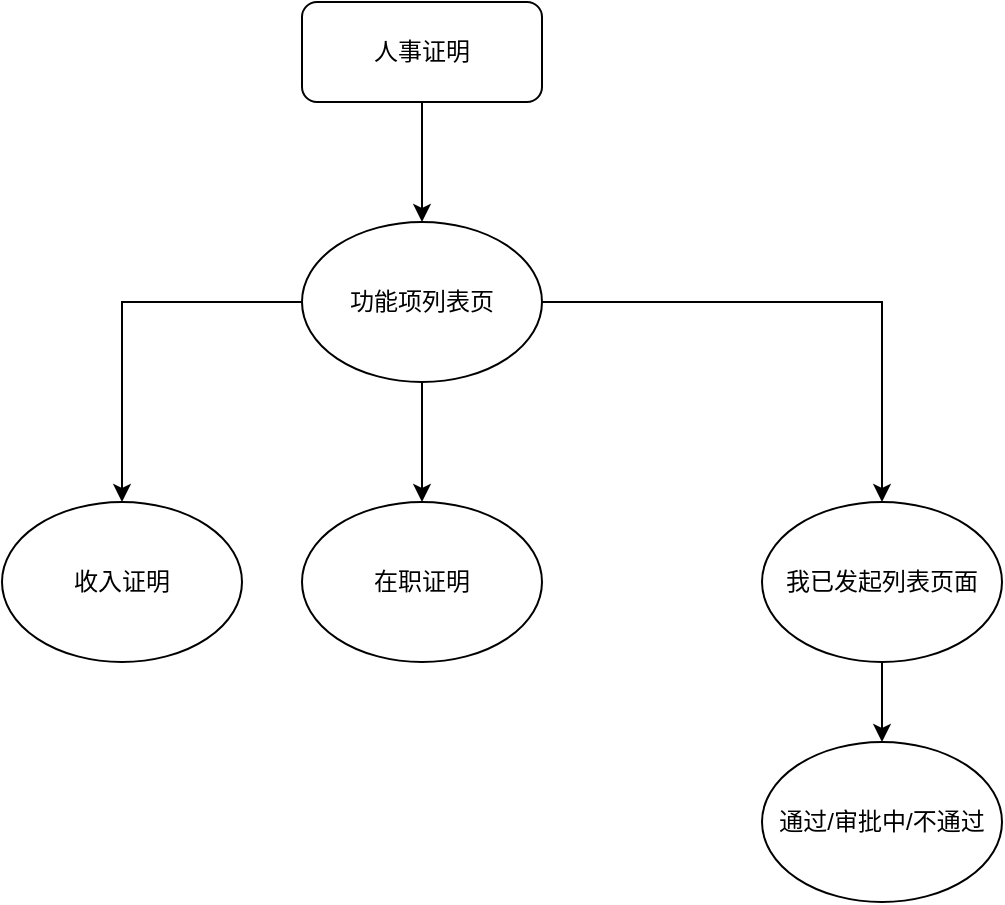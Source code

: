 <mxfile version="17.2.4" type="github">
  <diagram name="Page-1" id="e7e014a7-5840-1c2e-5031-d8a46d1fe8dd">
    <mxGraphModel dx="1088" dy="733" grid="1" gridSize="10" guides="1" tooltips="1" connect="1" arrows="1" fold="1" page="1" pageScale="1" pageWidth="1169" pageHeight="826" background="none" math="0" shadow="0">
      <root>
        <mxCell id="0" />
        <mxCell id="1" parent="0" />
        <mxCell id="6pFDQqj5p-B1MJBygRL2-49" value="" style="edgeStyle=orthogonalEdgeStyle;rounded=0;orthogonalLoop=1;jettySize=auto;html=1;" edge="1" parent="1" source="6pFDQqj5p-B1MJBygRL2-41" target="6pFDQqj5p-B1MJBygRL2-43">
          <mxGeometry relative="1" as="geometry" />
        </mxCell>
        <mxCell id="6pFDQqj5p-B1MJBygRL2-41" value="人事证明" style="rounded=1;whiteSpace=wrap;html=1;" vertex="1" parent="1">
          <mxGeometry x="190" y="190" width="120" height="50" as="geometry" />
        </mxCell>
        <mxCell id="6pFDQqj5p-B1MJBygRL2-42" value="收入证明" style="ellipse;whiteSpace=wrap;html=1;" vertex="1" parent="1">
          <mxGeometry x="40" y="440" width="120" height="80" as="geometry" />
        </mxCell>
        <mxCell id="6pFDQqj5p-B1MJBygRL2-44" style="edgeStyle=orthogonalEdgeStyle;rounded=0;orthogonalLoop=1;jettySize=auto;html=1;entryX=0.5;entryY=0;entryDx=0;entryDy=0;" edge="1" parent="1" source="6pFDQqj5p-B1MJBygRL2-43" target="6pFDQqj5p-B1MJBygRL2-42">
          <mxGeometry relative="1" as="geometry" />
        </mxCell>
        <mxCell id="6pFDQqj5p-B1MJBygRL2-46" style="edgeStyle=orthogonalEdgeStyle;rounded=0;orthogonalLoop=1;jettySize=auto;html=1;entryX=0.5;entryY=0;entryDx=0;entryDy=0;" edge="1" parent="1" source="6pFDQqj5p-B1MJBygRL2-43" target="6pFDQqj5p-B1MJBygRL2-45">
          <mxGeometry relative="1" as="geometry" />
        </mxCell>
        <mxCell id="6pFDQqj5p-B1MJBygRL2-48" style="edgeStyle=orthogonalEdgeStyle;rounded=0;orthogonalLoop=1;jettySize=auto;html=1;entryX=0.5;entryY=0;entryDx=0;entryDy=0;" edge="1" parent="1" source="6pFDQqj5p-B1MJBygRL2-43" target="6pFDQqj5p-B1MJBygRL2-47">
          <mxGeometry relative="1" as="geometry" />
        </mxCell>
        <mxCell id="6pFDQqj5p-B1MJBygRL2-43" value="功能项列表页" style="ellipse;whiteSpace=wrap;html=1;" vertex="1" parent="1">
          <mxGeometry x="190" y="300" width="120" height="80" as="geometry" />
        </mxCell>
        <mxCell id="6pFDQqj5p-B1MJBygRL2-45" value="在职证明" style="ellipse;whiteSpace=wrap;html=1;" vertex="1" parent="1">
          <mxGeometry x="190" y="440" width="120" height="80" as="geometry" />
        </mxCell>
        <mxCell id="6pFDQqj5p-B1MJBygRL2-51" value="" style="edgeStyle=orthogonalEdgeStyle;rounded=0;orthogonalLoop=1;jettySize=auto;html=1;" edge="1" parent="1" source="6pFDQqj5p-B1MJBygRL2-47" target="6pFDQqj5p-B1MJBygRL2-50">
          <mxGeometry relative="1" as="geometry" />
        </mxCell>
        <mxCell id="6pFDQqj5p-B1MJBygRL2-47" value="我已发起列表页面" style="ellipse;whiteSpace=wrap;html=1;" vertex="1" parent="1">
          <mxGeometry x="420" y="440" width="120" height="80" as="geometry" />
        </mxCell>
        <mxCell id="6pFDQqj5p-B1MJBygRL2-50" value="通过/审批中/不通过" style="ellipse;whiteSpace=wrap;html=1;" vertex="1" parent="1">
          <mxGeometry x="420" y="560" width="120" height="80" as="geometry" />
        </mxCell>
      </root>
    </mxGraphModel>
  </diagram>
</mxfile>
